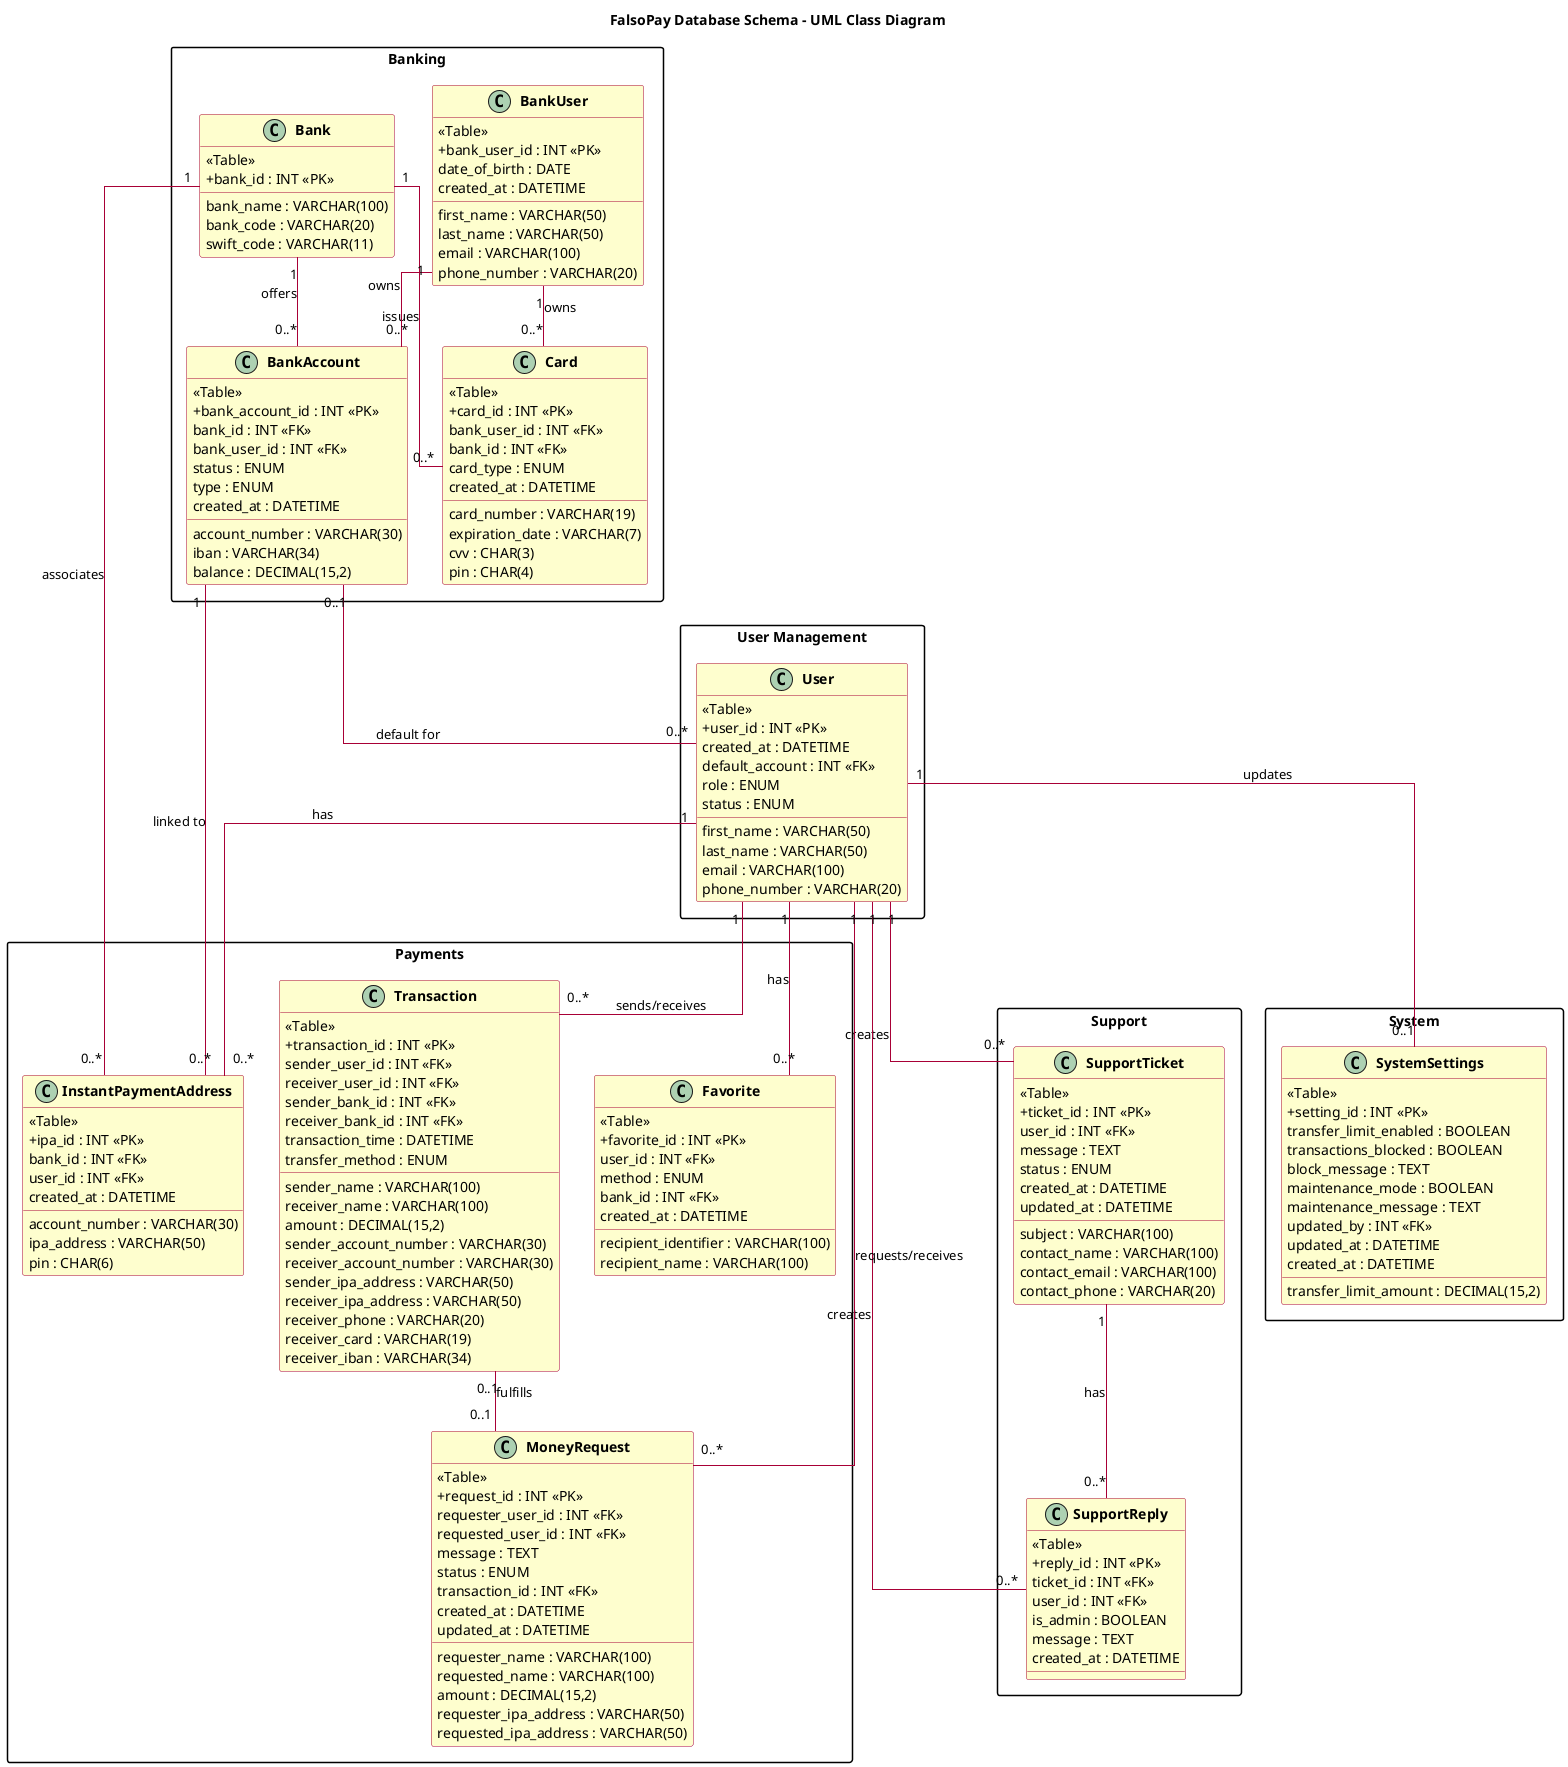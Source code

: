 @startuml FalsoPay_Database_Diagram

' UML Class Diagram for FalsoPay Database
skinparam classAttributeIconSize 0
skinparam classFontStyle bold
skinparam classFontSize 14
skinparam classFontName Arial
skinparam classBackgroundColor #FEFECE
skinparam classBorderColor #A80036
skinparam arrowColor #A80036
skinparam linetype ortho
skinparam packageStyle rectangle

title "FalsoPay Database Schema - UML Class Diagram"

package "User Management" {
    class User {
        <<Table>>
        +user_id : INT <<PK>>
        first_name : VARCHAR(50)
        last_name : VARCHAR(50)
        email : VARCHAR(100)
        phone_number : VARCHAR(20)
        created_at : DATETIME
        default_account : INT <<FK>>
        role : ENUM
        status : ENUM
    }
}

package "Banking" {
    class Bank {
        <<Table>>
        +bank_id : INT <<PK>>
        bank_name : VARCHAR(100)
        bank_code : VARCHAR(20)
        swift_code : VARCHAR(11)
    }

    class BankUser {
        <<Table>>
        +bank_user_id : INT <<PK>>
        first_name : VARCHAR(50)
        last_name : VARCHAR(50)
        email : VARCHAR(100)
        phone_number : VARCHAR(20)
        date_of_birth : DATE
        created_at : DATETIME
    }

    class BankAccount {
        <<Table>>
        +bank_account_id : INT <<PK>>
        bank_id : INT <<FK>>
        account_number : VARCHAR(30)
        bank_user_id : INT <<FK>>
        iban : VARCHAR(34)
        status : ENUM
        type : ENUM
        balance : DECIMAL(15,2)
        created_at : DATETIME
    }

    class Card {
        <<Table>>
        +card_id : INT <<PK>>
        bank_user_id : INT <<FK>>
        bank_id : INT <<FK>>
        card_number : VARCHAR(19)
        expiration_date : VARCHAR(7)
        cvv : CHAR(3)
        pin : CHAR(4)
        card_type : ENUM
        created_at : DATETIME
    }
}

package "Payments" {
    class InstantPaymentAddress {
        <<Table>>
        +ipa_id : INT <<PK>>
        bank_id : INT <<FK>>
        account_number : VARCHAR(30)
        ipa_address : VARCHAR(50)
        user_id : INT <<FK>>
        pin : CHAR(6)
        created_at : DATETIME
    }

    class Transaction {
        <<Table>>
        +transaction_id : INT <<PK>>
        sender_user_id : INT <<FK>>
        receiver_user_id : INT <<FK>>
        sender_name : VARCHAR(100)
        receiver_name : VARCHAR(100)
        amount : DECIMAL(15,2)
        sender_bank_id : INT <<FK>>
        receiver_bank_id : INT <<FK>>
        sender_account_number : VARCHAR(30)
        receiver_account_number : VARCHAR(30)
        transaction_time : DATETIME
        sender_ipa_address : VARCHAR(50)
        receiver_ipa_address : VARCHAR(50)
        receiver_phone : VARCHAR(20)
        receiver_card : VARCHAR(19)
        receiver_iban : VARCHAR(34)
        transfer_method : ENUM
    }

    class MoneyRequest {
        <<Table>>
        +request_id : INT <<PK>>
        requester_user_id : INT <<FK>>
        requested_user_id : INT <<FK>>
        requester_name : VARCHAR(100)
        requested_name : VARCHAR(100)
        amount : DECIMAL(15,2)
        requester_ipa_address : VARCHAR(50)
        requested_ipa_address : VARCHAR(50)
        message : TEXT
        status : ENUM
        transaction_id : INT <<FK>>
        created_at : DATETIME
        updated_at : DATETIME
    }

    class Favorite {
        <<Table>>
        +favorite_id : INT <<PK>>
        user_id : INT <<FK>>
        recipient_identifier : VARCHAR(100)
        recipient_name : VARCHAR(100)
        method : ENUM
        bank_id : INT <<FK>>
        created_at : DATETIME
    }
}

package "Support" {
    class SupportTicket {
        <<Table>>
        +ticket_id : INT <<PK>>
        user_id : INT <<FK>>
        subject : VARCHAR(100)
        message : TEXT
        status : ENUM
        contact_name : VARCHAR(100)
        contact_email : VARCHAR(100)
        contact_phone : VARCHAR(20)
        created_at : DATETIME
        updated_at : DATETIME
    }

    class SupportReply {
        <<Table>>
        +reply_id : INT <<PK>>
        ticket_id : INT <<FK>>
        user_id : INT <<FK>>
        is_admin : BOOLEAN
        message : TEXT
        created_at : DATETIME
    }
}

package "System" {
    class SystemSettings {
        <<Table>>
        +setting_id : INT <<PK>>
        transfer_limit_enabled : BOOLEAN
        transfer_limit_amount : DECIMAL(15,2)
        transactions_blocked : BOOLEAN
        block_message : TEXT
        maintenance_mode : BOOLEAN
        maintenance_message : TEXT
        updated_by : INT <<FK>>
        updated_at : DATETIME
        created_at : DATETIME
    }
}

' Relationships
User "1" -- "0..*" InstantPaymentAddress : has
User "1" -- "0..*" Favorite : has
User "1" -- "0..*" SupportTicket : creates
User "1" -- "0..*" SupportReply : creates
User "1" -- "0..*" Transaction : sends/receives
User "1" -- "0..*" MoneyRequest : requests/receives
User "1" -- "0..1" SystemSettings : updates

Bank "1" -- "0..*" BankAccount : offers
Bank "1" -- "0..*" Card : issues
Bank "1" -- "0..*" InstantPaymentAddress : associates

BankUser "1" -- "0..*" BankAccount : owns
BankUser "1" -- "0..*" Card : owns

SupportTicket "1" -- "0..*" SupportReply : has

Transaction "0..1" -- "0..1" MoneyRequest : fulfills

BankAccount "1" -- "0..*" InstantPaymentAddress : linked to
BankAccount "0..1" -- "0..*" User : default for

@enduml 